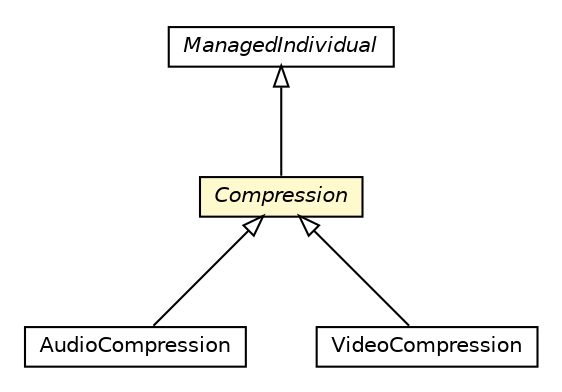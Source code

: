 #!/usr/local/bin/dot
#
# Class diagram 
# Generated by UMLGraph version R5_6-24-gf6e263 (http://www.umlgraph.org/)
#

digraph G {
	edge [fontname="Helvetica",fontsize=10,labelfontname="Helvetica",labelfontsize=10];
	node [fontname="Helvetica",fontsize=10,shape=plaintext];
	nodesep=0.25;
	ranksep=0.5;
	// org.universAAL.ontology.av.streaming.AudioCompression
	c103231 [label=<<table title="org.universAAL.ontology.av.streaming.AudioCompression" border="0" cellborder="1" cellspacing="0" cellpadding="2" port="p" href="./AudioCompression.html">
		<tr><td><table border="0" cellspacing="0" cellpadding="1">
<tr><td align="center" balign="center"> AudioCompression </td></tr>
		</table></td></tr>
		</table>>, URL="./AudioCompression.html", fontname="Helvetica", fontcolor="black", fontsize=10.0];
	// org.universAAL.ontology.av.streaming.Compression
	c103238 [label=<<table title="org.universAAL.ontology.av.streaming.Compression" border="0" cellborder="1" cellspacing="0" cellpadding="2" port="p" bgcolor="lemonChiffon" href="./Compression.html">
		<tr><td><table border="0" cellspacing="0" cellpadding="1">
<tr><td align="center" balign="center"><font face="Helvetica-Oblique"> Compression </font></td></tr>
		</table></td></tr>
		</table>>, URL="./Compression.html", fontname="Helvetica", fontcolor="black", fontsize=10.0];
	// org.universAAL.ontology.av.streaming.VideoCompression
	c103239 [label=<<table title="org.universAAL.ontology.av.streaming.VideoCompression" border="0" cellborder="1" cellspacing="0" cellpadding="2" port="p" href="./VideoCompression.html">
		<tr><td><table border="0" cellspacing="0" cellpadding="1">
<tr><td align="center" balign="center"> VideoCompression </td></tr>
		</table></td></tr>
		</table>>, URL="./VideoCompression.html", fontname="Helvetica", fontcolor="black", fontsize=10.0];
	//org.universAAL.ontology.av.streaming.AudioCompression extends org.universAAL.ontology.av.streaming.Compression
	c103238:p -> c103231:p [dir=back,arrowtail=empty];
	//org.universAAL.ontology.av.streaming.Compression extends org.universAAL.middleware.owl.ManagedIndividual
	c103587:p -> c103238:p [dir=back,arrowtail=empty];
	//org.universAAL.ontology.av.streaming.VideoCompression extends org.universAAL.ontology.av.streaming.Compression
	c103238:p -> c103239:p [dir=back,arrowtail=empty];
	// org.universAAL.middleware.owl.ManagedIndividual
	c103587 [label=<<table title="org.universAAL.middleware.owl.ManagedIndividual" border="0" cellborder="1" cellspacing="0" cellpadding="2" port="p" href="http://java.sun.com/j2se/1.4.2/docs/api/org/universAAL/middleware/owl/ManagedIndividual.html">
		<tr><td><table border="0" cellspacing="0" cellpadding="1">
<tr><td align="center" balign="center"><font face="Helvetica-Oblique"> ManagedIndividual </font></td></tr>
		</table></td></tr>
		</table>>, URL="http://java.sun.com/j2se/1.4.2/docs/api/org/universAAL/middleware/owl/ManagedIndividual.html", fontname="Helvetica", fontcolor="black", fontsize=10.0];
}

